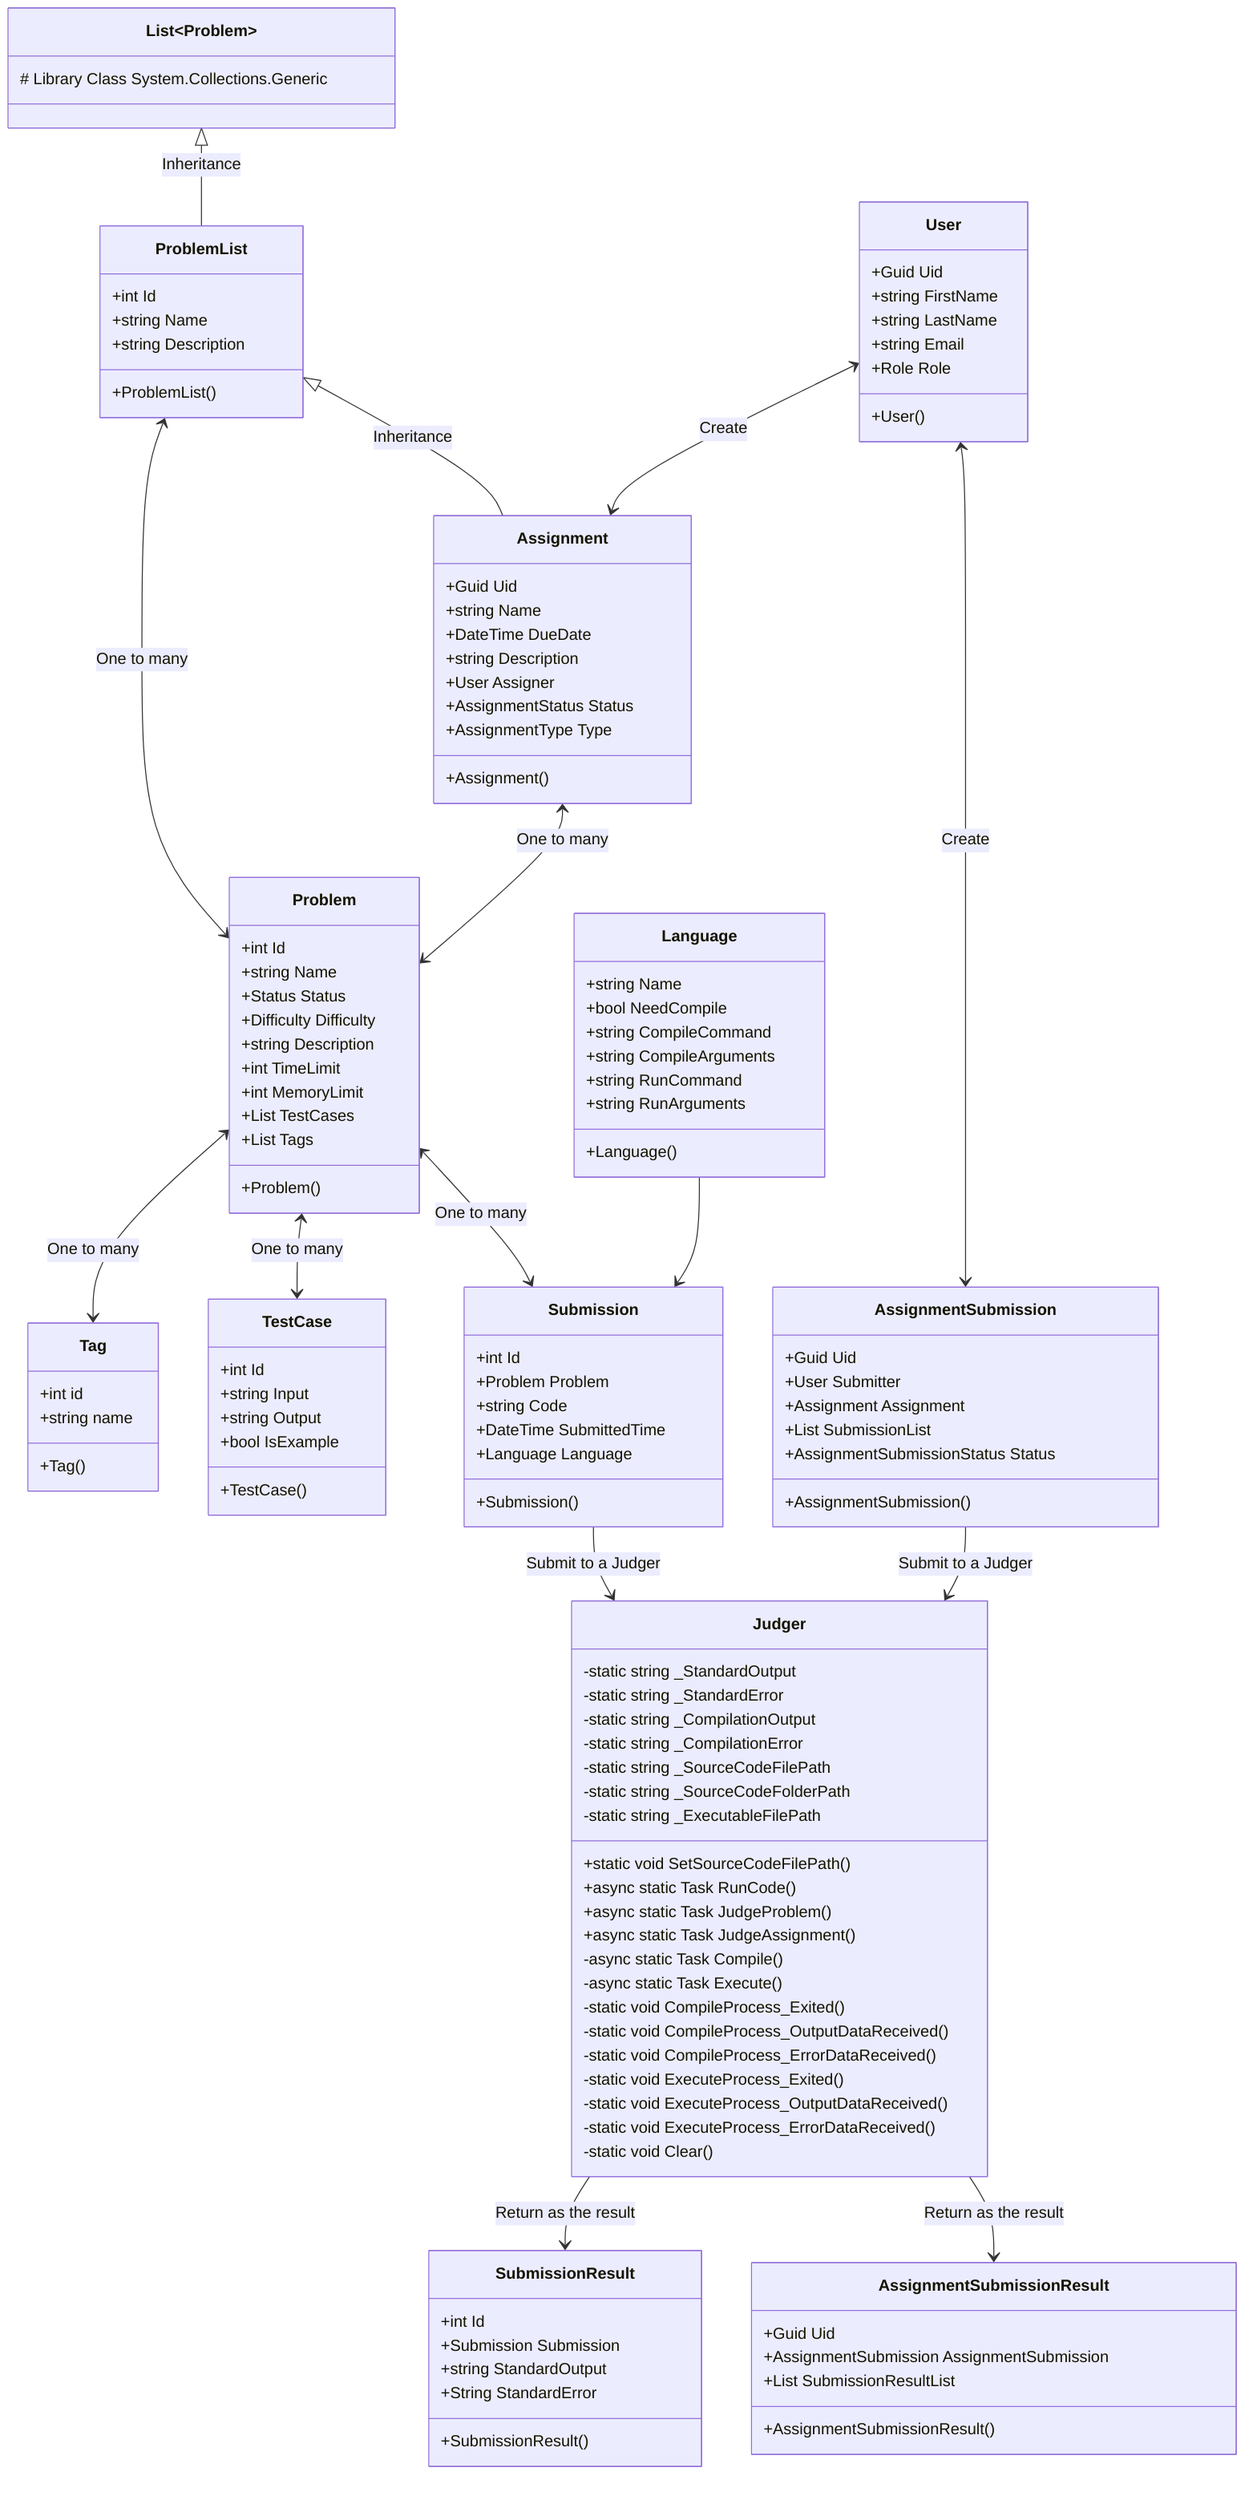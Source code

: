 classDiagram
    class Tag{
        +int id
        +string name
        +Tag()
    }
    class TestCase{
        +int Id
        +string Input
        +string Output
        +bool IsExample
        +TestCase()
    }
    class Problem{
        +int Id
        +string Name
        +Status Status
        +Difficulty Difficulty
        +string Description
        +int TimeLimit
        +int MemoryLimit
        +List<TestCase> TestCases
        +List<Tag> Tags
        +Problem()
    }
    class List~Problem~ {
        # Library Class System.Collections.Generic
    }
    class ProblemList{
        +int Id
        +string Name
        +string Description
        +ProblemList()
    }
    class Assignment{
        +Guid Uid
        +string Name
        +DateTime DueDate
        +string Description
        +User Assigner
        +AssignmentStatus Status
        +AssignmentType Type
        +Assignment()
    }
    class Submission{
        +int Id
        +Problem Problem
        +string Code
        +DateTime SubmittedTime
        +Language Language
        +Submission()
    }
    class SubmissionResult{
        +int Id
        +Submission Submission
        +string StandardOutput
        +String StandardError
        +SubmissionResult()
    }
    class AssignmentSubmission{
        +Guid Uid
        +User Submitter
        +Assignment Assignment
        +List<Submission> SubmissionList
        +AssignmentSubmissionStatus Status
        +AssignmentSubmission()
    }
    class AssignmentSubmissionResult{
        +Guid Uid
        +AssignmentSubmission AssignmentSubmission
        +List<SubmissionResult> SubmissionResultList
        +AssignmentSubmissionResult()
    }
    class Judger{
        -static string _StandardOutput
        -static string _StandardError
        -static string _CompilationOutput
        -static string _CompilationError
        -static string _SourceCodeFilePath
        -static string _SourceCodeFolderPath
        -static string _ExecutableFilePath
        +static void SetSourceCodeFilePath()
        +async static Task<SubmissionResult> RunCode()
        +async static Task<SubmissionResult> JudgeProblem()
        +async static Task<AssignmentSubmission> JudgeAssignment()
        -async static Task<int> Compile()
        -async static Task<int> Execute()
        -static void CompileProcess_Exited()
        -static void CompileProcess_OutputDataReceived()
        -static void CompileProcess_ErrorDataReceived()
        -static void ExecuteProcess_Exited()
        -static void ExecuteProcess_OutputDataReceived()
        -static void ExecuteProcess_ErrorDataReceived()
        -static void Clear()
    }
    class User{
        +Guid Uid
        +string FirstName
        +string LastName
        +string Email
        +Role Role
        +User()
    }
    class Language{
        +string Name
        +bool NeedCompile
        +string CompileCommand
        +string CompileArguments
        +string RunCommand
        +string RunArguments
        +Language()
    }
    List <|-- ProblemList: Inheritance
    ProblemList <|-- Assignment: Inheritance
    Submission --> Judger: Submit to a Judger
    Judger -->  SubmissionResult: Return as the result
    Problem <--> Tag:One to many
    Problem <--> TestCase:One to many
    Problem <--> Submission:One to many
    Language --> Submission
    ProblemList <--> Problem:One to many
    Assignment <--> Problem:One to many
    User <--> Assignment:Create
    User <--> AssignmentSubmission:Create
    AssignmentSubmission --> Judger: Submit to a Judger
    Judger -->  AssignmentSubmissionResult: Return as the result